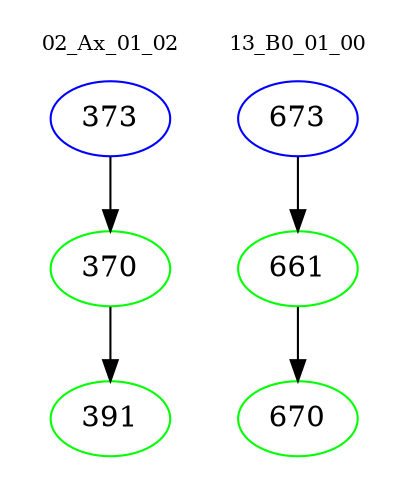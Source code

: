 digraph{
subgraph cluster_0 {
color = white
label = "02_Ax_01_02";
fontsize=10;
T0_373 [label="373", color="blue"]
T0_373 -> T0_370 [color="black"]
T0_370 [label="370", color="green"]
T0_370 -> T0_391 [color="black"]
T0_391 [label="391", color="green"]
}
subgraph cluster_1 {
color = white
label = "13_B0_01_00";
fontsize=10;
T1_673 [label="673", color="blue"]
T1_673 -> T1_661 [color="black"]
T1_661 [label="661", color="green"]
T1_661 -> T1_670 [color="black"]
T1_670 [label="670", color="green"]
}
}
